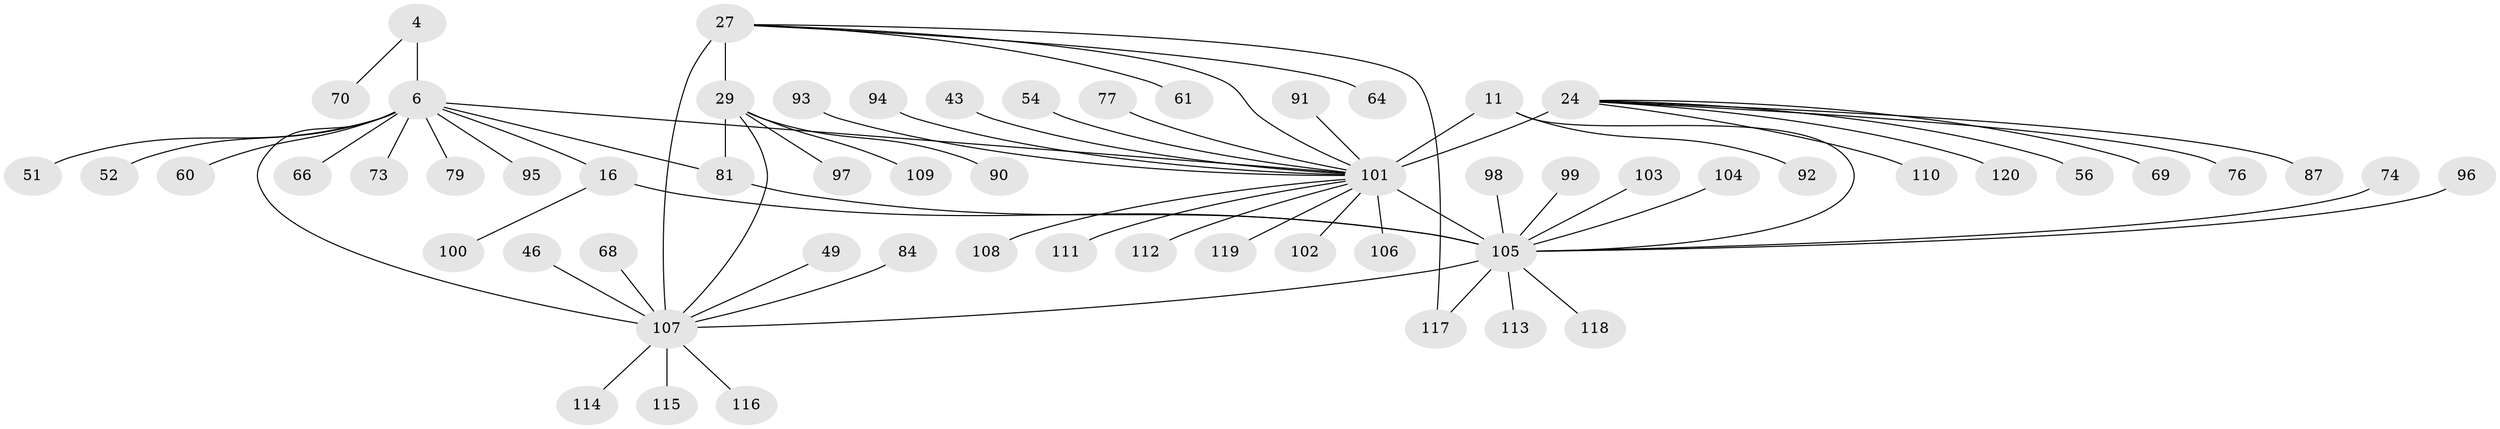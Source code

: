 // original degree distribution, {5: 0.008333333333333333, 9: 0.058333333333333334, 7: 0.058333333333333334, 6: 0.041666666666666664, 11: 0.008333333333333333, 10: 0.025, 16: 0.008333333333333333, 8: 0.041666666666666664, 12: 0.008333333333333333, 2: 0.11666666666666667, 1: 0.5666666666666667, 3: 0.05, 4: 0.008333333333333333}
// Generated by graph-tools (version 1.1) at 2025/55/03/09/25 04:55:12]
// undirected, 60 vertices, 67 edges
graph export_dot {
graph [start="1"]
  node [color=gray90,style=filled];
  4 [super="+1"];
  6 [super="+3+5"];
  11 [super="+10"];
  16 [super="+14"];
  24 [super="+22"];
  27 [super="+25"];
  29 [super="+28"];
  43;
  46 [super="+33"];
  49;
  51;
  52;
  54;
  56;
  60;
  61;
  64 [super="+34"];
  66;
  68;
  69;
  70;
  73;
  74;
  76;
  77;
  79;
  81 [super="+67"];
  84;
  87 [super="+72"];
  90;
  91;
  92;
  93;
  94 [super="+86"];
  95;
  96;
  97;
  98;
  99;
  100;
  101 [super="+58+89+44+50+23"];
  102 [super="+40"];
  103;
  104;
  105 [super="+71+80+17+55+57+62+63"];
  106;
  107 [super="+75+88+65+78+82+30"];
  108;
  109;
  110 [super="+85"];
  111;
  112;
  113 [super="+31"];
  114;
  115;
  116;
  117;
  118;
  119 [super="+83"];
  120;
  4 -- 6 [weight=8];
  4 -- 70;
  6 -- 16;
  6 -- 66;
  6 -- 95;
  6 -- 101 [weight=3];
  6 -- 73;
  6 -- 107 [weight=2];
  6 -- 79;
  6 -- 81;
  6 -- 51;
  6 -- 52;
  6 -- 60;
  11 -- 92;
  11 -- 101 [weight=8];
  11 -- 105;
  16 -- 100;
  16 -- 105 [weight=8];
  24 -- 76;
  24 -- 120;
  24 -- 56;
  24 -- 69;
  24 -- 101 [weight=9];
  24 -- 87;
  24 -- 110;
  27 -- 29 [weight=4];
  27 -- 61;
  27 -- 117;
  27 -- 107 [weight=5];
  27 -- 64;
  27 -- 101 [weight=2];
  29 -- 90;
  29 -- 97;
  29 -- 109;
  29 -- 81;
  29 -- 107 [weight=4];
  43 -- 101;
  46 -- 107;
  49 -- 107;
  54 -- 101;
  68 -- 107;
  74 -- 105;
  77 -- 101;
  81 -- 105;
  84 -- 107;
  91 -- 101;
  93 -- 101;
  94 -- 101;
  96 -- 105;
  98 -- 105;
  99 -- 105;
  101 -- 102;
  101 -- 108;
  101 -- 111;
  101 -- 112;
  101 -- 105 [weight=4];
  101 -- 106;
  101 -- 119;
  103 -- 105;
  104 -- 105;
  105 -- 107 [weight=2];
  105 -- 113;
  105 -- 117;
  105 -- 118;
  107 -- 114;
  107 -- 115;
  107 -- 116;
}
